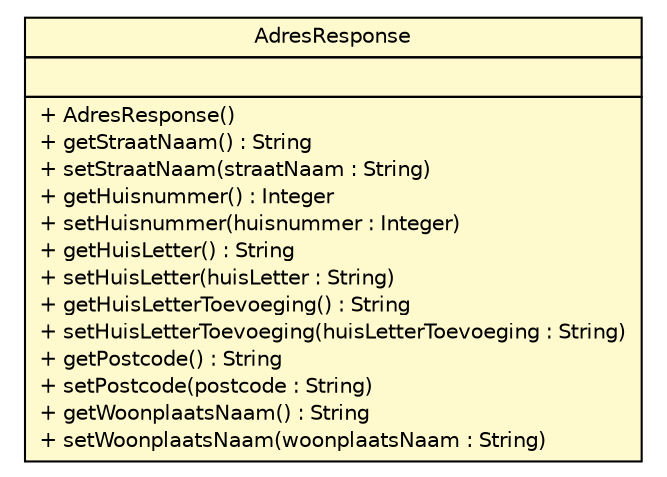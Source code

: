 #!/usr/local/bin/dot
#
# Class diagram 
# Generated by UMLGraph version R5_6-24-gf6e263 (http://www.umlgraph.org/)
#

digraph G {
	edge [fontname="Helvetica",fontsize=10,labelfontname="Helvetica",labelfontsize=10];
	node [fontname="Helvetica",fontsize=10,shape=plaintext];
	nodesep=0.25;
	ranksep=0.5;
	// nl.b3p.brmo.soap.brk.AdresResponse
	c255 [label=<<table title="nl.b3p.brmo.soap.brk.AdresResponse" border="0" cellborder="1" cellspacing="0" cellpadding="2" port="p" bgcolor="lemonChiffon" href="./AdresResponse.html">
		<tr><td><table border="0" cellspacing="0" cellpadding="1">
<tr><td align="center" balign="center"> AdresResponse </td></tr>
		</table></td></tr>
		<tr><td><table border="0" cellspacing="0" cellpadding="1">
<tr><td align="left" balign="left">  </td></tr>
		</table></td></tr>
		<tr><td><table border="0" cellspacing="0" cellpadding="1">
<tr><td align="left" balign="left"> + AdresResponse() </td></tr>
<tr><td align="left" balign="left"> + getStraatNaam() : String </td></tr>
<tr><td align="left" balign="left"> + setStraatNaam(straatNaam : String) </td></tr>
<tr><td align="left" balign="left"> + getHuisnummer() : Integer </td></tr>
<tr><td align="left" balign="left"> + setHuisnummer(huisnummer : Integer) </td></tr>
<tr><td align="left" balign="left"> + getHuisLetter() : String </td></tr>
<tr><td align="left" balign="left"> + setHuisLetter(huisLetter : String) </td></tr>
<tr><td align="left" balign="left"> + getHuisLetterToevoeging() : String </td></tr>
<tr><td align="left" balign="left"> + setHuisLetterToevoeging(huisLetterToevoeging : String) </td></tr>
<tr><td align="left" balign="left"> + getPostcode() : String </td></tr>
<tr><td align="left" balign="left"> + setPostcode(postcode : String) </td></tr>
<tr><td align="left" balign="left"> + getWoonplaatsNaam() : String </td></tr>
<tr><td align="left" balign="left"> + setWoonplaatsNaam(woonplaatsNaam : String) </td></tr>
		</table></td></tr>
		</table>>, URL="./AdresResponse.html", fontname="Helvetica", fontcolor="black", fontsize=10.0];
}


